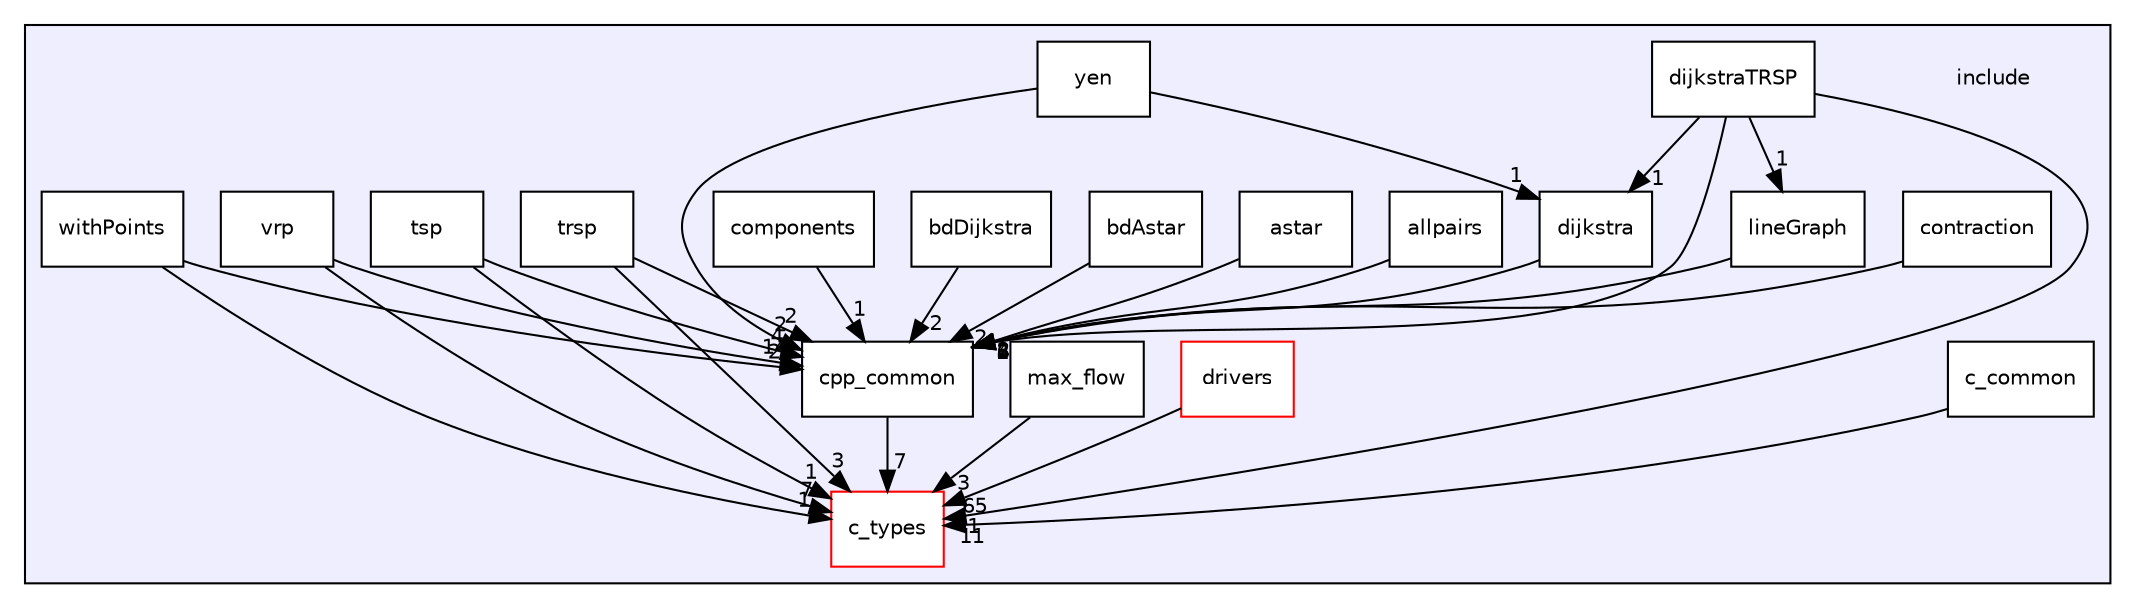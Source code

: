 digraph "/home/nazii/PGR/include" {
  compound=true
  node [ fontsize="10", fontname="Helvetica"];
  edge [ labelfontsize="10", labelfontname="Helvetica"];
  subgraph clusterdir_d44c64559bbebec7f509842c48db8b23 {
    graph [ bgcolor="#eeeeff", pencolor="black", label="" URL="dir_d44c64559bbebec7f509842c48db8b23.html"];
    dir_d44c64559bbebec7f509842c48db8b23 [shape=plaintext label="include"];
    dir_2a5eba4d35dbcdcba215617418dd760b [shape=box label="allpairs" color="black" fillcolor="white" style="filled" URL="dir_2a5eba4d35dbcdcba215617418dd760b.html"];
    dir_08f877d0f0222f13d9686ac041b3f592 [shape=box label="astar" color="black" fillcolor="white" style="filled" URL="dir_08f877d0f0222f13d9686ac041b3f592.html"];
    dir_3f775a8a6f61dc57a0be2ee607b843c3 [shape=box label="bdAstar" color="black" fillcolor="white" style="filled" URL="dir_3f775a8a6f61dc57a0be2ee607b843c3.html"];
    dir_5b201913bc223f0ba16175aeb00ce433 [shape=box label="bdDijkstra" color="black" fillcolor="white" style="filled" URL="dir_5b201913bc223f0ba16175aeb00ce433.html"];
    dir_9c50192407c36db226c38a2cd2bf7829 [shape=box label="c_common" color="black" fillcolor="white" style="filled" URL="dir_9c50192407c36db226c38a2cd2bf7829.html"];
    dir_d5995d5871f728649bd47ea0d6428e03 [shape=box label="c_types" color="red" fillcolor="white" style="filled" URL="dir_d5995d5871f728649bd47ea0d6428e03.html"];
    dir_d66e8d5a7776834ccee339fd5fd3e729 [shape=box label="components" color="black" fillcolor="white" style="filled" URL="dir_d66e8d5a7776834ccee339fd5fd3e729.html"];
    dir_3ab07e095ccb61e6c808a03cedc1e316 [shape=box label="contraction" color="black" fillcolor="white" style="filled" URL="dir_3ab07e095ccb61e6c808a03cedc1e316.html"];
    dir_f413d2883acb285bdeb0fac3ae939ed0 [shape=box label="cpp_common" color="black" fillcolor="white" style="filled" URL="dir_f413d2883acb285bdeb0fac3ae939ed0.html"];
    dir_1930df11331c7ed9b5d4e307344eb08e [shape=box label="dijkstra" color="black" fillcolor="white" style="filled" URL="dir_1930df11331c7ed9b5d4e307344eb08e.html"];
    dir_2e47cac9a2d7408ecf86b885acb7473d [shape=box label="dijkstraTRSP" color="black" fillcolor="white" style="filled" URL="dir_2e47cac9a2d7408ecf86b885acb7473d.html"];
    dir_4fe5cf12322eb0f9892753dc20f1484c [shape=box label="drivers" color="red" fillcolor="white" style="filled" URL="dir_4fe5cf12322eb0f9892753dc20f1484c.html"];
    dir_2ea27f3190a114f10af15e39b0994ddc [shape=box label="lineGraph" color="black" fillcolor="white" style="filled" URL="dir_2ea27f3190a114f10af15e39b0994ddc.html"];
    dir_a7cca20e47709fcaa79084d4fecc5383 [shape=box label="max_flow" color="black" fillcolor="white" style="filled" URL="dir_a7cca20e47709fcaa79084d4fecc5383.html"];
    dir_0d4872225ee098afcfdc70ab0dde785c [shape=box label="trsp" color="black" fillcolor="white" style="filled" URL="dir_0d4872225ee098afcfdc70ab0dde785c.html"];
    dir_2f28bc21d205d3ab5d31254f25dfd11a [shape=box label="tsp" color="black" fillcolor="white" style="filled" URL="dir_2f28bc21d205d3ab5d31254f25dfd11a.html"];
    dir_651e52dddefd92e6e6d00bb3f78dc931 [shape=box label="vrp" color="black" fillcolor="white" style="filled" URL="dir_651e52dddefd92e6e6d00bb3f78dc931.html"];
    dir_a648d2ec153663c7371509691b513c8b [shape=box label="withPoints" color="black" fillcolor="white" style="filled" URL="dir_a648d2ec153663c7371509691b513c8b.html"];
    dir_ba2be047686aaa8bd602dca826a8a1f3 [shape=box label="yen" color="black" fillcolor="white" style="filled" URL="dir_ba2be047686aaa8bd602dca826a8a1f3.html"];
  }
  dir_a648d2ec153663c7371509691b513c8b->dir_d5995d5871f728649bd47ea0d6428e03 [headlabel="1", labeldistance=1.5 headhref="dir_000037_000006.html"];
  dir_a648d2ec153663c7371509691b513c8b->dir_f413d2883acb285bdeb0fac3ae939ed0 [headlabel="2", labeldistance=1.5 headhref="dir_000037_000011.html"];
  dir_3ab07e095ccb61e6c808a03cedc1e316->dir_f413d2883acb285bdeb0fac3ae939ed0 [headlabel="6", labeldistance=1.5 headhref="dir_000010_000011.html"];
  dir_08f877d0f0222f13d9686ac041b3f592->dir_f413d2883acb285bdeb0fac3ae939ed0 [headlabel="2", labeldistance=1.5 headhref="dir_000002_000011.html"];
  dir_d66e8d5a7776834ccee339fd5fd3e729->dir_f413d2883acb285bdeb0fac3ae939ed0 [headlabel="1", labeldistance=1.5 headhref="dir_000009_000011.html"];
  dir_ba2be047686aaa8bd602dca826a8a1f3->dir_f413d2883acb285bdeb0fac3ae939ed0 [headlabel="2", labeldistance=1.5 headhref="dir_000038_000011.html"];
  dir_ba2be047686aaa8bd602dca826a8a1f3->dir_1930df11331c7ed9b5d4e307344eb08e [headlabel="1", labeldistance=1.5 headhref="dir_000038_000012.html"];
  dir_651e52dddefd92e6e6d00bb3f78dc931->dir_d5995d5871f728649bd47ea0d6428e03 [headlabel="7", labeldistance=1.5 headhref="dir_000036_000006.html"];
  dir_651e52dddefd92e6e6d00bb3f78dc931->dir_f413d2883acb285bdeb0fac3ae939ed0 [headlabel="14", labeldistance=1.5 headhref="dir_000036_000011.html"];
  dir_5b201913bc223f0ba16175aeb00ce433->dir_f413d2883acb285bdeb0fac3ae939ed0 [headlabel="2", labeldistance=1.5 headhref="dir_000004_000011.html"];
  dir_a7cca20e47709fcaa79084d4fecc5383->dir_d5995d5871f728649bd47ea0d6428e03 [headlabel="3", labeldistance=1.5 headhref="dir_000033_000006.html"];
  dir_3f775a8a6f61dc57a0be2ee607b843c3->dir_f413d2883acb285bdeb0fac3ae939ed0 [headlabel="2", labeldistance=1.5 headhref="dir_000003_000011.html"];
  dir_9c50192407c36db226c38a2cd2bf7829->dir_d5995d5871f728649bd47ea0d6428e03 [headlabel="11", labeldistance=1.5 headhref="dir_000005_000006.html"];
  dir_f413d2883acb285bdeb0fac3ae939ed0->dir_d5995d5871f728649bd47ea0d6428e03 [headlabel="7", labeldistance=1.5 headhref="dir_000011_000006.html"];
  dir_1930df11331c7ed9b5d4e307344eb08e->dir_f413d2883acb285bdeb0fac3ae939ed0 [headlabel="3", labeldistance=1.5 headhref="dir_000012_000011.html"];
  dir_2f28bc21d205d3ab5d31254f25dfd11a->dir_d5995d5871f728649bd47ea0d6428e03 [headlabel="1", labeldistance=1.5 headhref="dir_000035_000006.html"];
  dir_2f28bc21d205d3ab5d31254f25dfd11a->dir_f413d2883acb285bdeb0fac3ae939ed0 [headlabel="4", labeldistance=1.5 headhref="dir_000035_000011.html"];
  dir_0d4872225ee098afcfdc70ab0dde785c->dir_d5995d5871f728649bd47ea0d6428e03 [headlabel="3", labeldistance=1.5 headhref="dir_000034_000006.html"];
  dir_0d4872225ee098afcfdc70ab0dde785c->dir_f413d2883acb285bdeb0fac3ae939ed0 [headlabel="2", labeldistance=1.5 headhref="dir_000034_000011.html"];
  dir_2a5eba4d35dbcdcba215617418dd760b->dir_f413d2883acb285bdeb0fac3ae939ed0 [headlabel="3", labeldistance=1.5 headhref="dir_000001_000011.html"];
  dir_2ea27f3190a114f10af15e39b0994ddc->dir_f413d2883acb285bdeb0fac3ae939ed0 [headlabel="4", labeldistance=1.5 headhref="dir_000032_000011.html"];
  dir_2e47cac9a2d7408ecf86b885acb7473d->dir_d5995d5871f728649bd47ea0d6428e03 [headlabel="1", labeldistance=1.5 headhref="dir_000013_000006.html"];
  dir_2e47cac9a2d7408ecf86b885acb7473d->dir_f413d2883acb285bdeb0fac3ae939ed0 [headlabel="2", labeldistance=1.5 headhref="dir_000013_000011.html"];
  dir_2e47cac9a2d7408ecf86b885acb7473d->dir_1930df11331c7ed9b5d4e307344eb08e [headlabel="1", labeldistance=1.5 headhref="dir_000013_000012.html"];
  dir_2e47cac9a2d7408ecf86b885acb7473d->dir_2ea27f3190a114f10af15e39b0994ddc [headlabel="1", labeldistance=1.5 headhref="dir_000013_000032.html"];
  dir_4fe5cf12322eb0f9892753dc20f1484c->dir_d5995d5871f728649bd47ea0d6428e03 [headlabel="65", labeldistance=1.5 headhref="dir_000014_000006.html"];
}
